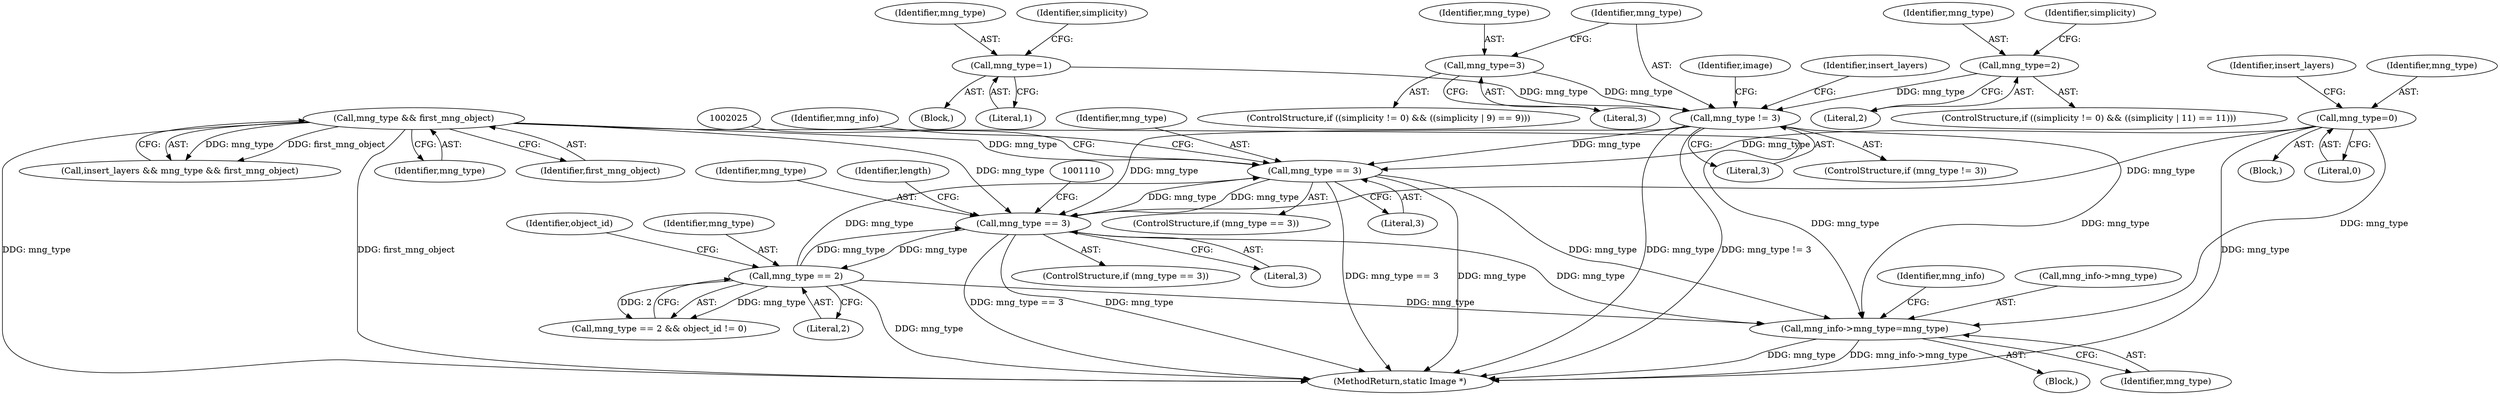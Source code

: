digraph "0_ImageMagick_22e0310345499ffe906c604428f2a3a668942b05@pointer" {
"1004698" [label="(Call,mng_info->mng_type=mng_type)"];
"1002021" [label="(Call,mng_type == 3)"];
"1001141" [label="(Call,mng_type == 2)"];
"1001106" [label="(Call,mng_type == 3)"];
"1000861" [label="(Call,mng_type != 3)"];
"1000857" [label="(Call,mng_type=3)"];
"1000831" [label="(Call,mng_type=1)"];
"1000844" [label="(Call,mng_type=2)"];
"1000354" [label="(Call,mng_type=0)"];
"1004152" [label="(Call,mng_type && first_mng_object)"];
"1000847" [label="(ControlStructure,if ((simplicity != 0) && ((simplicity | 9) == 9)))"];
"1001106" [label="(Call,mng_type == 3)"];
"1000833" [label="(Literal,1)"];
"1000181" [label="(Block,)"];
"1004705" [label="(Identifier,mng_info)"];
"1000831" [label="(Call,mng_type=1)"];
"1004154" [label="(Identifier,first_mng_object)"];
"1001105" [label="(ControlStructure,if (mng_type == 3))"];
"1000356" [label="(Literal,0)"];
"1002023" [label="(Literal,3)"];
"1002042" [label="(Identifier,mng_info)"];
"1004150" [label="(Call,insert_layers && mng_type && first_mng_object)"];
"1000863" [label="(Literal,3)"];
"1000858" [label="(Identifier,mng_type)"];
"1007383" [label="(MethodReturn,static Image *)"];
"1001140" [label="(Call,mng_type == 2 && object_id != 0)"];
"1001108" [label="(Literal,3)"];
"1000859" [label="(Literal,3)"];
"1000358" [label="(Identifier,insert_layers)"];
"1004699" [label="(Call,mng_info->mng_type)"];
"1001141" [label="(Call,mng_type == 2)"];
"1004702" [label="(Identifier,mng_type)"];
"1000845" [label="(Identifier,mng_type)"];
"1000355" [label="(Identifier,mng_type)"];
"1004153" [label="(Identifier,mng_type)"];
"1000414" [label="(Block,)"];
"1004152" [label="(Call,mng_type && first_mng_object)"];
"1001143" [label="(Literal,2)"];
"1002020" [label="(ControlStructure,if (mng_type == 3))"];
"1000846" [label="(Literal,2)"];
"1002022" [label="(Identifier,mng_type)"];
"1000862" [label="(Identifier,mng_type)"];
"1000844" [label="(Call,mng_type=2)"];
"1000832" [label="(Identifier,mng_type)"];
"1000834" [label="(ControlStructure,if ((simplicity != 0) && ((simplicity | 11) == 11)))"];
"1000850" [label="(Identifier,simplicity)"];
"1000837" [label="(Identifier,simplicity)"];
"1000870" [label="(Identifier,image)"];
"1001145" [label="(Identifier,object_id)"];
"1001107" [label="(Identifier,mng_type)"];
"1000860" [label="(ControlStructure,if (mng_type != 3))"];
"1001142" [label="(Identifier,mng_type)"];
"1001125" [label="(Identifier,length)"];
"1000865" [label="(Identifier,insert_layers)"];
"1000861" [label="(Call,mng_type != 3)"];
"1004698" [label="(Call,mng_info->mng_type=mng_type)"];
"1000354" [label="(Call,mng_type=0)"];
"1000688" [label="(Block,)"];
"1002021" [label="(Call,mng_type == 3)"];
"1000857" [label="(Call,mng_type=3)"];
"1004698" -> "1000414"  [label="AST: "];
"1004698" -> "1004702"  [label="CFG: "];
"1004699" -> "1004698"  [label="AST: "];
"1004702" -> "1004698"  [label="AST: "];
"1004705" -> "1004698"  [label="CFG: "];
"1004698" -> "1007383"  [label="DDG: mng_info->mng_type"];
"1004698" -> "1007383"  [label="DDG: mng_type"];
"1002021" -> "1004698"  [label="DDG: mng_type"];
"1004152" -> "1004698"  [label="DDG: mng_type"];
"1001141" -> "1004698"  [label="DDG: mng_type"];
"1001106" -> "1004698"  [label="DDG: mng_type"];
"1000861" -> "1004698"  [label="DDG: mng_type"];
"1000354" -> "1004698"  [label="DDG: mng_type"];
"1002021" -> "1002020"  [label="AST: "];
"1002021" -> "1002023"  [label="CFG: "];
"1002022" -> "1002021"  [label="AST: "];
"1002023" -> "1002021"  [label="AST: "];
"1002025" -> "1002021"  [label="CFG: "];
"1002042" -> "1002021"  [label="CFG: "];
"1002021" -> "1007383"  [label="DDG: mng_type"];
"1002021" -> "1007383"  [label="DDG: mng_type == 3"];
"1002021" -> "1001106"  [label="DDG: mng_type"];
"1001141" -> "1002021"  [label="DDG: mng_type"];
"1001106" -> "1002021"  [label="DDG: mng_type"];
"1000861" -> "1002021"  [label="DDG: mng_type"];
"1000354" -> "1002021"  [label="DDG: mng_type"];
"1004152" -> "1002021"  [label="DDG: mng_type"];
"1001141" -> "1001140"  [label="AST: "];
"1001141" -> "1001143"  [label="CFG: "];
"1001142" -> "1001141"  [label="AST: "];
"1001143" -> "1001141"  [label="AST: "];
"1001145" -> "1001141"  [label="CFG: "];
"1001140" -> "1001141"  [label="CFG: "];
"1001141" -> "1007383"  [label="DDG: mng_type"];
"1001141" -> "1001106"  [label="DDG: mng_type"];
"1001141" -> "1001140"  [label="DDG: mng_type"];
"1001141" -> "1001140"  [label="DDG: 2"];
"1001106" -> "1001141"  [label="DDG: mng_type"];
"1001106" -> "1001105"  [label="AST: "];
"1001106" -> "1001108"  [label="CFG: "];
"1001107" -> "1001106"  [label="AST: "];
"1001108" -> "1001106"  [label="AST: "];
"1001110" -> "1001106"  [label="CFG: "];
"1001125" -> "1001106"  [label="CFG: "];
"1001106" -> "1007383"  [label="DDG: mng_type"];
"1001106" -> "1007383"  [label="DDG: mng_type == 3"];
"1000861" -> "1001106"  [label="DDG: mng_type"];
"1000354" -> "1001106"  [label="DDG: mng_type"];
"1004152" -> "1001106"  [label="DDG: mng_type"];
"1000861" -> "1000860"  [label="AST: "];
"1000861" -> "1000863"  [label="CFG: "];
"1000862" -> "1000861"  [label="AST: "];
"1000863" -> "1000861"  [label="AST: "];
"1000865" -> "1000861"  [label="CFG: "];
"1000870" -> "1000861"  [label="CFG: "];
"1000861" -> "1007383"  [label="DDG: mng_type"];
"1000861" -> "1007383"  [label="DDG: mng_type != 3"];
"1000857" -> "1000861"  [label="DDG: mng_type"];
"1000831" -> "1000861"  [label="DDG: mng_type"];
"1000844" -> "1000861"  [label="DDG: mng_type"];
"1000857" -> "1000847"  [label="AST: "];
"1000857" -> "1000859"  [label="CFG: "];
"1000858" -> "1000857"  [label="AST: "];
"1000859" -> "1000857"  [label="AST: "];
"1000862" -> "1000857"  [label="CFG: "];
"1000831" -> "1000688"  [label="AST: "];
"1000831" -> "1000833"  [label="CFG: "];
"1000832" -> "1000831"  [label="AST: "];
"1000833" -> "1000831"  [label="AST: "];
"1000837" -> "1000831"  [label="CFG: "];
"1000844" -> "1000834"  [label="AST: "];
"1000844" -> "1000846"  [label="CFG: "];
"1000845" -> "1000844"  [label="AST: "];
"1000846" -> "1000844"  [label="AST: "];
"1000850" -> "1000844"  [label="CFG: "];
"1000354" -> "1000181"  [label="AST: "];
"1000354" -> "1000356"  [label="CFG: "];
"1000355" -> "1000354"  [label="AST: "];
"1000356" -> "1000354"  [label="AST: "];
"1000358" -> "1000354"  [label="CFG: "];
"1000354" -> "1007383"  [label="DDG: mng_type"];
"1004152" -> "1004150"  [label="AST: "];
"1004152" -> "1004153"  [label="CFG: "];
"1004152" -> "1004154"  [label="CFG: "];
"1004153" -> "1004152"  [label="AST: "];
"1004154" -> "1004152"  [label="AST: "];
"1004150" -> "1004152"  [label="CFG: "];
"1004152" -> "1007383"  [label="DDG: mng_type"];
"1004152" -> "1007383"  [label="DDG: first_mng_object"];
"1004152" -> "1004150"  [label="DDG: mng_type"];
"1004152" -> "1004150"  [label="DDG: first_mng_object"];
}
